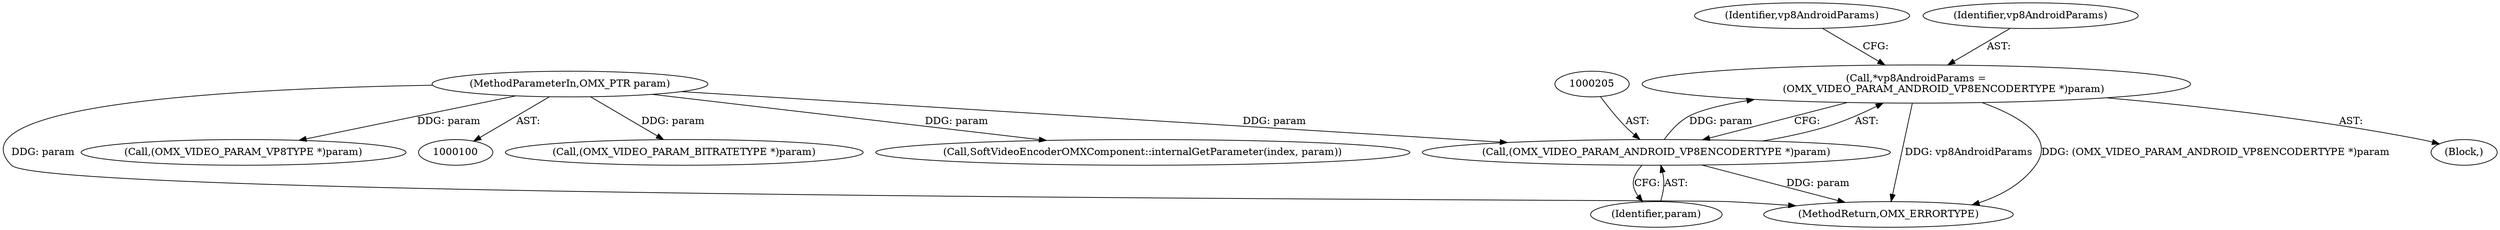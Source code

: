 digraph "0_Android_295c883fe3105b19bcd0f9e07d54c6b589fc5bff_27@pointer" {
"1000202" [label="(Call,*vp8AndroidParams =\n                 (OMX_VIDEO_PARAM_ANDROID_VP8ENCODERTYPE *)param)"];
"1000204" [label="(Call,(OMX_VIDEO_PARAM_ANDROID_VP8ENCODERTYPE *)param)"];
"1000102" [label="(MethodParameterIn,OMX_PTR param)"];
"1000116" [label="(Call,(OMX_VIDEO_PARAM_BITRATETYPE *)param)"];
"1000252" [label="(Call,SoftVideoEncoderOMXComponent::internalGetParameter(index, param))"];
"1000206" [label="(Identifier,param)"];
"1000204" [label="(Call,(OMX_VIDEO_PARAM_ANDROID_VP8ENCODERTYPE *)param)"];
"1000255" [label="(MethodReturn,OMX_ERRORTYPE)"];
"1000202" [label="(Call,*vp8AndroidParams =\n                 (OMX_VIDEO_PARAM_ANDROID_VP8ENCODERTYPE *)param)"];
"1000165" [label="(Call,(OMX_VIDEO_PARAM_VP8TYPE *)param)"];
"1000200" [label="(Block,)"];
"1000210" [label="(Identifier,vp8AndroidParams)"];
"1000102" [label="(MethodParameterIn,OMX_PTR param)"];
"1000203" [label="(Identifier,vp8AndroidParams)"];
"1000202" -> "1000200"  [label="AST: "];
"1000202" -> "1000204"  [label="CFG: "];
"1000203" -> "1000202"  [label="AST: "];
"1000204" -> "1000202"  [label="AST: "];
"1000210" -> "1000202"  [label="CFG: "];
"1000202" -> "1000255"  [label="DDG: vp8AndroidParams"];
"1000202" -> "1000255"  [label="DDG: (OMX_VIDEO_PARAM_ANDROID_VP8ENCODERTYPE *)param"];
"1000204" -> "1000202"  [label="DDG: param"];
"1000204" -> "1000206"  [label="CFG: "];
"1000205" -> "1000204"  [label="AST: "];
"1000206" -> "1000204"  [label="AST: "];
"1000204" -> "1000255"  [label="DDG: param"];
"1000102" -> "1000204"  [label="DDG: param"];
"1000102" -> "1000100"  [label="AST: "];
"1000102" -> "1000255"  [label="DDG: param"];
"1000102" -> "1000116"  [label="DDG: param"];
"1000102" -> "1000165"  [label="DDG: param"];
"1000102" -> "1000252"  [label="DDG: param"];
}
